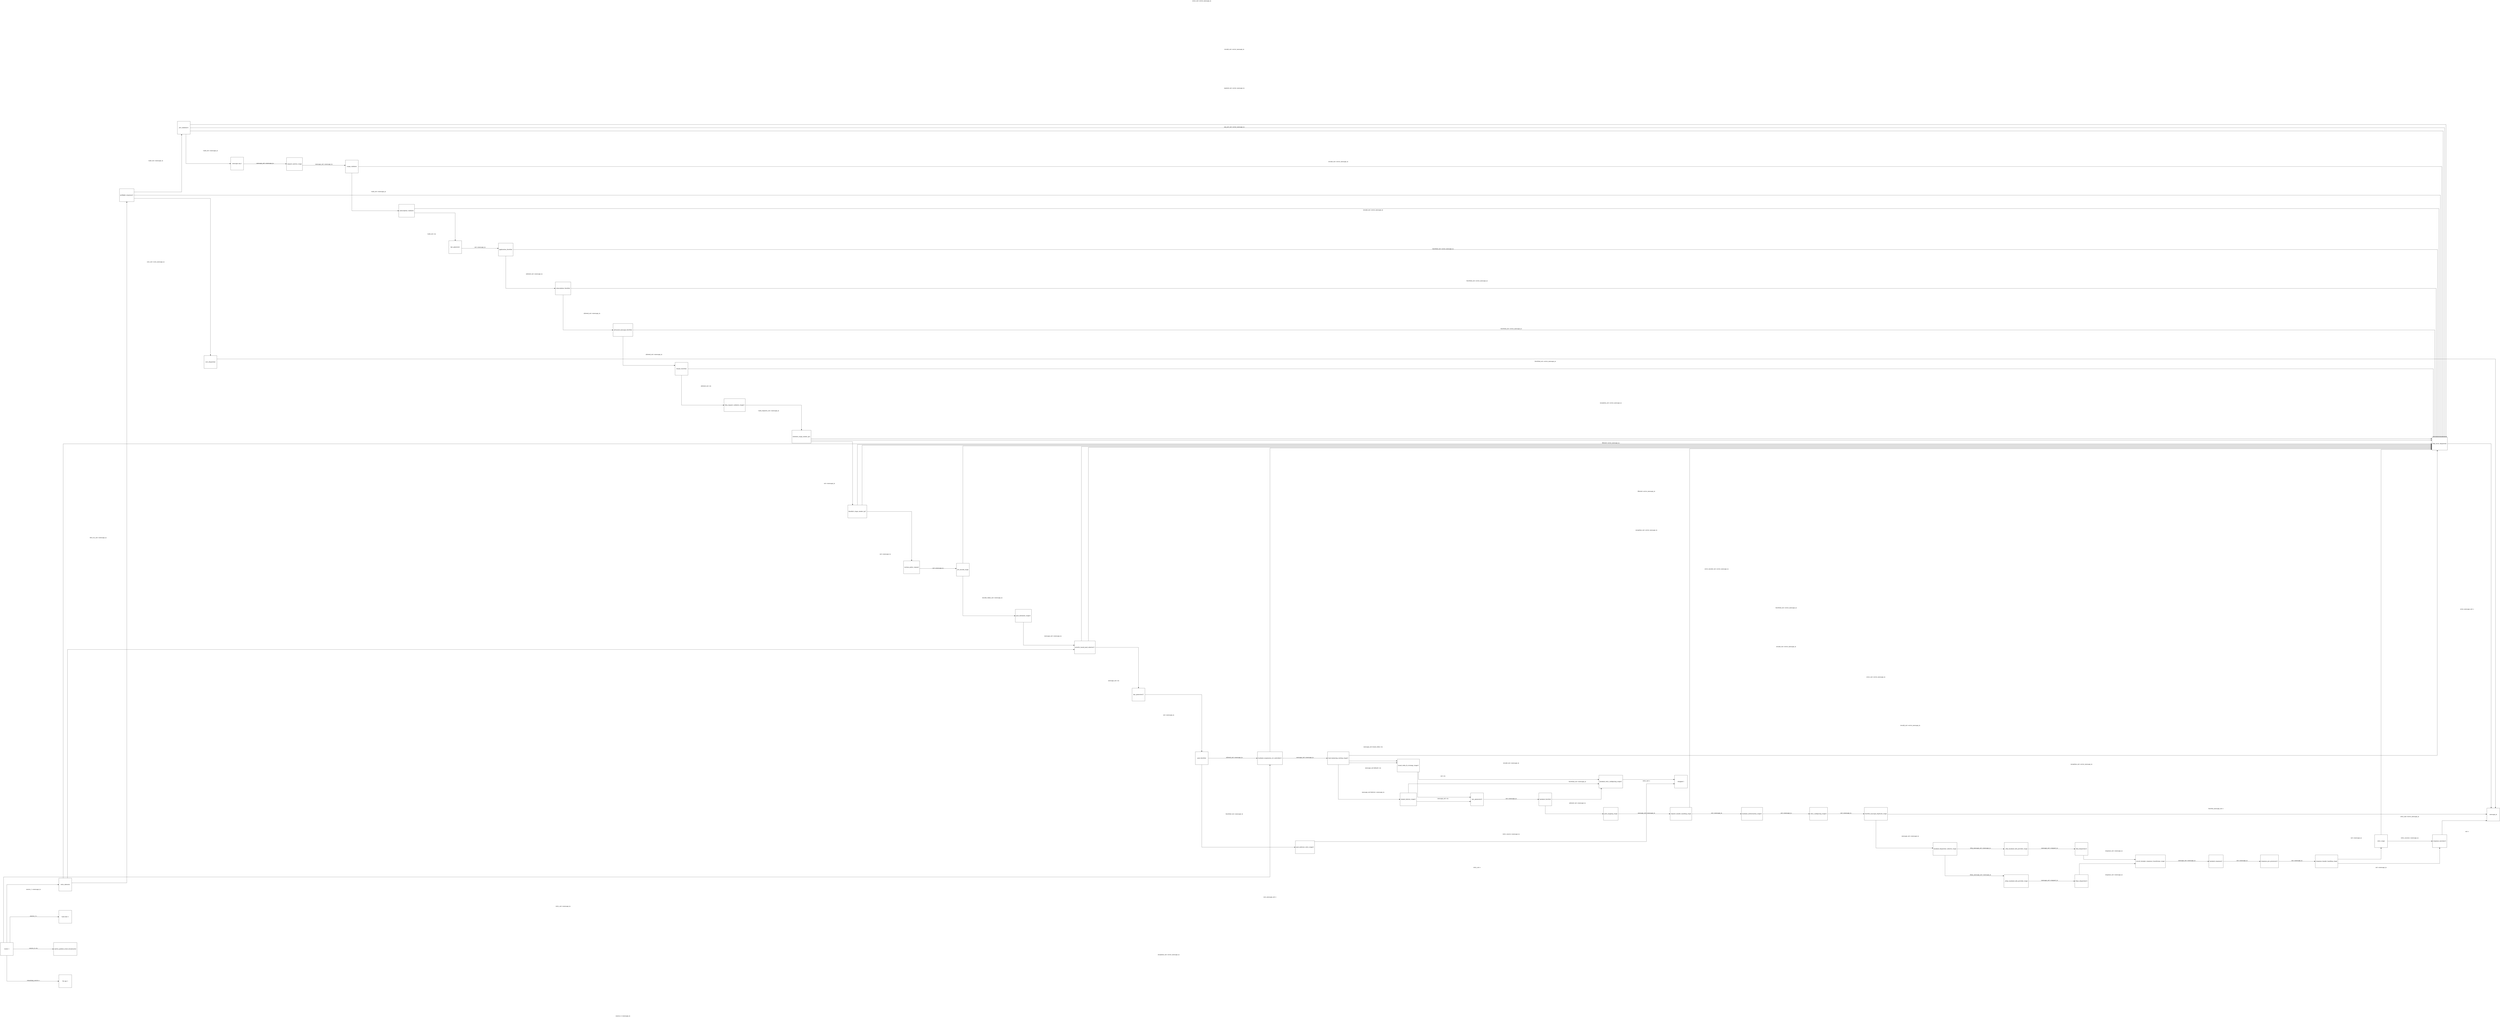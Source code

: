 digraph {
    node [shape=rectangle, width=2, height=2];
    edge [style=solid];
    graph [rankdir=LR, splines=ortho, nodesep=3, ranksep=4.0];

    "router 1" -> "retry_detector" [label="source_1->message_in"];
    "router 1" -> "task exec 1" [label="source_2->"];
    "router 1" -> "metric_publish_event_broadcaster" [label="source_4->in"];
    "router 1" -> "No ops 1" [label="remaining_source->"];
    "router 1" -> "backend_suspension_cct_controller/1" [label="source_5->message_in"];
    "retry_detector" -> "preflight_response/1" [label="first_try_out->message_in"];
    "retry_detector" -> "priority_based_pool_selector/1" [label="retry_out->message_in"];
    "retry_detector" -> "http_error_dispatcher" [label="exception_out->error_message_in"];
    "preflight_response/1" -> "jwt_validator/1" [label="valid_out->message_in"];
    "preflight_response/1" -> "cors_dispatcher" [label="cors_out->cors_message_in"];
    "preflight_response/1" -> "http_error_dispatcher" [label="error_out->error_message_in"];
    "jwt_validator/1" -> "message aug 1" [label="valid_out->message_in"];
    "jwt_validator/1" -> "http_error_dispatcher" [label="invalid_out->error_message_in"];
    "jwt_validator/1" -> "http_error_dispatcher" [label="expired_out->error_message_in"];
    "jwt_validator/1" -> "http_error_dispatcher" [label="non_jwt_out->error_message_in"];
    "http_error_dispatcher" -> "message_in" [label="error_message_out->"];
    "cors_dispatcher" -> "message_in" [label="cors_message_out->"];
    "message aug 1" -> "request_metrics_stage" [label="message_out->message_in"];
    "request_metrics_stage" -> "scope_validator" [label="message_out->message_in"];
    "scope_validator" -> "subscription_validator" [label="valid_out->message_in"];
    "scope_validator" -> "http_error_dispatcher" [label="invalid_out->error_message_in"];
    "subscription_validator" -> "key_generator" [label="valid_out->in"];
    "key_generator" -> "application_throttler" [label="out->message_in"];
    "application_throttler" -> "subscription_throttler" [label="allowed_out->message_in"];
    "subscription_throttler" -> "advanced_message_throttler" [label="allowed_out->message_in"];
    "advanced_message_throttler" -> "tenant_throttler" [label="allowed_out->message_in"];
    "tenant_throttler" -> "http_request_validator_stage/1" [label="allowed_out->in"];
    "advanced_message_throttler" -> "http_error_dispatcher" [label="throttled_out->error_message_in"];
    "application_throttler" -> "http_error_dispatcher" [label="throttled_out->error_message_in"];
    "subscription_throttler" -> "http_error_dispatcher" [label="throttled_out->error_message_in"];
    "tenant_throttler" -> "http_error_dispatcher" [label="throttled_out->error_message_in"];
    "priority_based_pool_selector/1" -> "http_error_dispatcher" [label="throttled_out->error_message_in"];
    "subscription_validator" -> "http_error_dispatcher" [label="invalid_out->error_message_in"];
    "http_request_validator_stage/1" -> "whitelist_stage_sender_ip/1" [label="valid_requests_out->message_in"];
    "whitelist_stage_sender_ip/1" -> "blacklist_stage_sender_ip/1" [label="out->message_in"];
    "whitelist_stage_sender_ip/1" -> "http_error_dispatcher" [label="exception_out->error_message_in"];
    "whitelist_stage_sender_ip/1" -> "http_error_dispatcher" [label="filtered->error_message_in"];
    "blacklist_stage_sender_ip/1" -> "http_error_dispatcher" [label="filtered->error_message_in"];
    "blacklist_stage_sender_ip/1" -> "http_error_dispatcher" [label="exception_out->error_message_in"];
    "blacklist_stage_sender_ip/1" -> "custom_policy_request" [label="out->message_in"];
    "custom_policy_request" -> "jwt_encode_stage" [label="out->message_in"];
    "jwt_encode_stage" -> "pool_initializer_stage/1" [label="encode_token_out->message_in"];
    "jwt_encode_stage" -> "http_error_dispatcher" [label="error_encode_out->error_message_in"];
    "pool_initializer_stage/1" -> "priority_based_pool_selector/1" [label="message_out->message_in"];
    "priority_based_pool_selector/1" -> "key_generator/2" [label="message_out->in"];
    "priority_based_pool_selector/1" -> "http_error_dispatcher" [label="invalid_out->error_message_in"];
    "key_generator/2" -> "pool_throttler" [label="out->message_in"];
    "pool_throttler" -> "backend_suspension_cct_controller/1" [label="allowed_out->message_in"];
    "pool_throttler" -> "pool_enforcer_retry_stage/1" [label="throttled_out->message_in"];
    "pool_enforcer_retry_stage/1" -> "dropped 1" [label="retry_out->"];
    "backend_retry_configuring_stage/1" -> "dropped 1" [label="retry_out->"];
    "backend_suspension_cct_controller/1" -> "load_balancing_routing_stage/1" [label="message_out->message_in"];
    "backend_suspension_cct_controller/1" -> "http_error_dispatcher" [label="error_out->error_message_in"];
    "load_balancing_routing_stage/1" -> "round_robin_lb_strategy_stage/1" [label="message_out-round_robin->in"];
    "load_balancing_routing_stage/1" -> "simple_failover_stage/1" [label="message_out-failover->message_in"];
    "load_balancing_routing_stage/1" -> "round_robin_lb_strategy_stage/1" [label="message_out-default->in"];
    "load_balancing_routing_stage/1" -> "http_error_dispatcher" [label="invalid_out->error_message_in"];
    "round_robin_lb_strategy_stage/1" -> "backend_retry_configuring_stage/1" [label="invalid_out->message_in"];
    "simple_failover_stage/1" -> "backend_retry_configuring_stage/1" [label="retry_source->message_in"];
    "simple_failover_stage/1" -> "key_generator/3" [label="message_out->in"];
    "round_robin_lb_strategy_stage/1" -> "key_generator/3" [label="out->in"];
    "key_generator/3" -> "backend_throttler" [label="out->message_in"];
    "backend_throttler" -> "path_mapping_stage" [label="allowed_out->message_in"];
    "backend_throttler" -> "backend_retry_configuring_stage/1" [label="throttled_out->message_in"];
    "path_mapping_stage" -> "request_header_handling_stage" [label="message_out->message_in"];
    "request_header_handling_stage" -> "backend_authorization_stage/1" [label="out->message_in"];
    "backend_authorization_stage/1" -> "retry_configuring_stage/1" [label="out->message_in"];
    "retry_configuring_stage/1" -> "throttle_massage_duplicate_stage" [label="out->message_in"];
    "throttle_massage_duplicate_stage" -> "backend_dispatcher_selector_stage" [label="message_out->message_in"];
    "backend_dispatcher_selector_stage" -> "_http_backend_info_provider_stage" [label="http_message_out->message_in"];
    "backend_dispatcher_selector_stage" -> "_https_backend_info_provider_stage" [label="https_message_out->message_in"];
    "_http_backend_info_provider_stage" -> "http_dispatcher/1" [label="message_out->request_in"];
    "_https_backend_info_provider_stage" -> "https_dispatcher/1" [label="message_out->request_in"];
    "throttle_massage_duplicate_stage" -> "message_in" [label="throttle_message_out->"];
    "request_header_handling_stage" -> "http_error_dispatcher" [label="exception_out->error_message_in"];
    "http_dispatcher/1" -> "circuit_breaker_response_transformer_stage" [label="response_out->message_in"];
    "https_dispatcher/1" -> "circuit_breaker_response_transformer_stage" [label="response_out->message_in"];
    "circuit_breaker_response_transformer_stage" -> "backend_response/1" [label="message_out->message_in"];
    "backend_response/1" -> "response_pre_processor/1" [label="out->message_in"];
    "response_pre_processor/1" -> "response_header_handling_stage" [label="out->message_in"];
    "response_header_handling_stage" -> "retry_stage" [label="out->message_in"];
    "retry_stage" -> "response_enricher/1" [label="retry_success->message_in"];
    "retry_stage" -> "http_error_dispatcher" [label="retry_fail->error_message_in"];
    "response_enricher/1" -> "message_in" [label="out->"];
    "response_header_handling_stage" -> "response_enricher/1" [label="out->message_in"];
}

